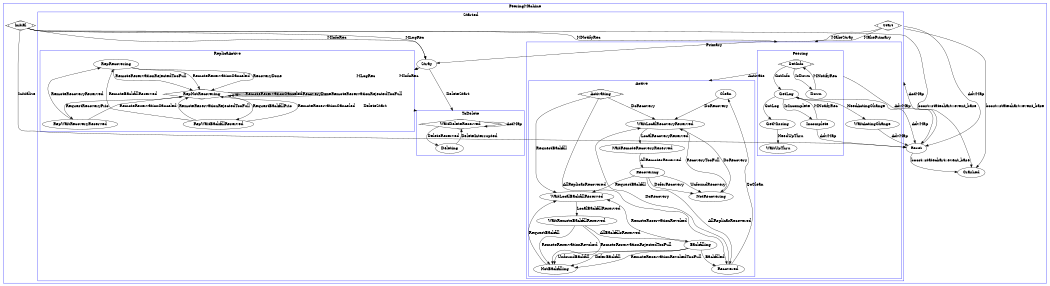 digraph G {
	size="7,7"
	compound=true;
	subgraph cluster0 {
		label = "PeeringMachine";
		color = "blue";
		Crashed;
		Initial[shape=Mdiamond];
		Reset;
		subgraph cluster1 {
			label = "Started";
			color = "blue";
			Start[shape=Mdiamond];
			subgraph cluster2 {
				label = "Primary";
				color = "blue";
				WaitActingChange;
				subgraph cluster3 {
					label = "Peering";
					color = "blue";
					GetInfo[shape=Mdiamond];
					GetLog;
					GetMissing;
					WaitUpThru;
					Down;
					Incomplete;
				}
				subgraph cluster4 {
					label = "Active";
					color = "blue";
					Clean;
					Recovered;
					Backfilling;
					WaitRemoteBackfillReserved;
					WaitLocalBackfillReserved;
					NotBackfilling;
					NotRecovering;
					Recovering;
					WaitRemoteRecoveryReserved;
					WaitLocalRecoveryReserved;
					Activating[shape=Mdiamond];
				}
			}
			subgraph cluster5 {
				label = "ReplicaActive";
				color = "blue";
				RepRecovering;
				RepWaitBackfillReserved;
				RepWaitRecoveryReserved;
				RepNotRecovering[shape=Mdiamond];
			}
			Stray;
			subgraph cluster6 {
				label = "ToDelete";
				color = "blue";
				WaitDeleteReserved[shape=Mdiamond];
				Deleting;
			}
		}
	}
RepRecovering -> RepNotRecovering [label="RemoteReservationCanceled",];
RepNotRecovering -> RepNotRecovering [label="RemoteReservationCanceled",];
RepWaitRecoveryReserved -> RepNotRecovering [label="RemoteReservationCanceled",];
RepWaitBackfillReserved -> RepNotRecovering [label="RemoteReservationCanceled",];
GetLog -> WaitActingChange [label="NeedActingChange",];
Clean -> WaitLocalRecoveryReserved [label="DoRecovery",];
Recovered -> WaitLocalRecoveryReserved [label="DoRecovery",];
NotRecovering -> WaitLocalRecoveryReserved [label="DoRecovery",];
Activating -> WaitLocalRecoveryReserved [label="DoRecovery",];
Recovered -> Clean [label="GoClean",];
Start -> GetInfo [label="MakePrimary",lhead=cluster2,];
Initial -> Crashed [label="boost::statechart::event_base",];
Reset -> Crashed [label="boost::statechart::event_base",];
Start -> Crashed [label="boost::statechart::event_base",ltail=cluster1,];
GetLog -> GetMissing [label="GotLog",];
Initial -> GetInfo [label="MNotifyRec",lhead=cluster2,];
Down -> GetInfo [label="MNotifyRec",];
Incomplete -> GetLog [label="MNotifyRec",];
Initial -> Stray [label="MLogRec",];
Stray -> RepNotRecovering [label="MLogRec",lhead=cluster5,];
Recovering -> NotRecovering [label="DeferRecovery",];
Activating -> Recovered [label="AllReplicasRecovered",];
Recovering -> Recovered [label="AllReplicasRecovered",];
Recovering -> NotRecovering [label="UnfoundRecovery",];
RepNotRecovering -> RepWaitRecoveryReserved [label="RequestRecoveryPrio",];
WaitRemoteRecoveryReserved -> Recovering [label="AllRemotesReserved",];
Initial -> Reset [label="Initialize",];
Backfilling -> NotBackfilling [label="RemoteReservationRevokedTooFull",];
Backfilling -> NotBackfilling [label="UnfoundBackfill",];
Deleting -> WaitDeleteReserved [label="DeleteInterrupted",];
NotBackfilling -> WaitLocalBackfillReserved [label="RequestBackfill",];
Activating -> WaitLocalBackfillReserved [label="RequestBackfill",];
Recovering -> WaitLocalBackfillReserved [label="RequestBackfill",];
Reset -> Start [label="ActMap",lhead=cluster1,];
WaitDeleteReserved -> WaitDeleteReserved [label="ActMap",ltail=cluster6,lhead=cluster6,];
GetMissing -> WaitUpThru [label="NeedUpThru",];
RepWaitRecoveryReserved -> RepRecovering [label="RemoteRecoveryReserved",];
WaitLocalRecoveryReserved -> WaitRemoteRecoveryReserved [label="LocalRecoveryReserved",];
RepNotRecovering -> RepWaitBackfillReserved [label="RequestBackfillPrio",];
WaitRemoteBackfillReserved -> Backfilling [label="AllBackfillsReserved",];
Backfilling -> Recovered [label="Backfilled",];
Backfilling -> NotBackfilling [label="DeferBackfill",];
RepNotRecovering -> WaitDeleteReserved [label="DeleteStart",ltail=cluster5,lhead=cluster6,];
Stray -> WaitDeleteReserved [label="DeleteStart",lhead=cluster6,];
Initial -> Stray [label="MInfoRec",];
Stray -> RepNotRecovering [label="MInfoRec",lhead=cluster5,];
GetInfo -> Down [label="IsDown",];
RepRecovering -> RepNotRecovering [label="RecoveryDone",];
RepNotRecovering -> RepNotRecovering [label="RecoveryDone",];
RepRecovering -> RepNotRecovering [label="RemoteReservationRejectedTooFull",];
RepNotRecovering -> RepNotRecovering [label="RemoteReservationRejectedTooFull",];
WaitRemoteBackfillReserved -> NotBackfilling [label="RemoteReservationRejectedTooFull",];
RepWaitBackfillReserved -> RepNotRecovering [label="RemoteReservationRejectedTooFull",];
GetLog -> Incomplete [label="IsIncomplete",];
WaitLocalBackfillReserved -> WaitRemoteBackfillReserved [label="LocalBackfillReserved",];
GetInfo -> Activating [label="Activate",ltail=cluster3,lhead=cluster4,];
WaitLocalRecoveryReserved -> NotRecovering [label="RecoveryTooFull",];
GetInfo -> GetLog [label="GotInfo",];
Start -> Reset [label="AdvMap",ltail=cluster1,];
GetInfo -> Reset [label="AdvMap",ltail=cluster3,];
GetLog -> Reset [label="AdvMap",];
WaitActingChange -> Reset [label="AdvMap",];
Incomplete -> Reset [label="AdvMap",];
RepWaitBackfillReserved -> RepRecovering [label="RemoteBackfillReserved",];
Start -> Stray [label="MakeStray",];
WaitDeleteReserved -> Deleting [label="DeleteReserved",];
Backfilling -> WaitLocalBackfillReserved [label="RemoteReservationRevoked",];
WaitRemoteBackfillReserved -> NotBackfilling [label="RemoteReservationRevoked",];
}
